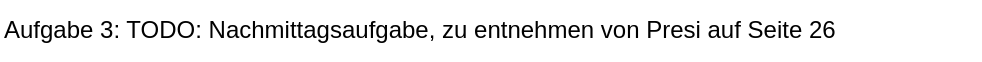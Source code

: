 <mxfile>
    <diagram id="buhIO2cIKqbQZpahK6Oe" name="Page-1">
        <mxGraphModel dx="996" dy="579" grid="1" gridSize="10" guides="1" tooltips="1" connect="1" arrows="1" fold="1" page="1" pageScale="1" pageWidth="850" pageHeight="1100" math="0" shadow="0">
            <root>
                <mxCell id="0"/>
                <mxCell id="1" parent="0"/>
                <mxCell id="2" value="Aufgabe 3: TODO: Nachmittagsaufgabe, zu entnehmen von Presi auf Seite 26" style="text;html=1;align=left;verticalAlign=middle;whiteSpace=wrap;rounded=0;" parent="1" vertex="1">
                    <mxGeometry y="10" width="490" height="30" as="geometry"/>
                </mxCell>
            </root>
        </mxGraphModel>
    </diagram>
</mxfile>